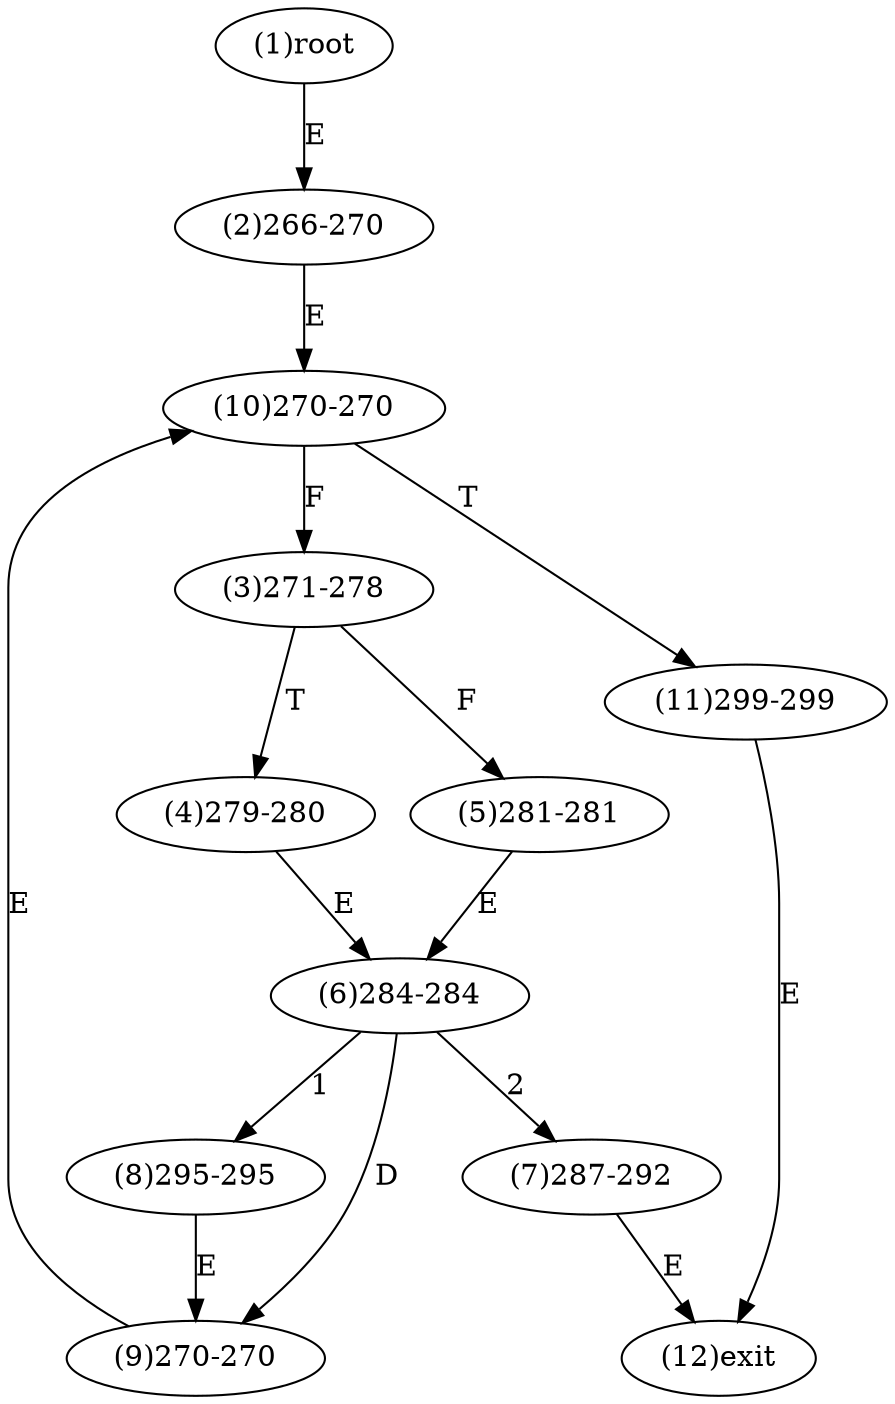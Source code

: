 digraph "" { 
1[ label="(1)root"];
2[ label="(2)266-270"];
3[ label="(3)271-278"];
4[ label="(4)279-280"];
5[ label="(5)281-281"];
6[ label="(6)284-284"];
7[ label="(7)287-292"];
8[ label="(8)295-295"];
9[ label="(9)270-270"];
10[ label="(10)270-270"];
11[ label="(11)299-299"];
12[ label="(12)exit"];
1->2[ label="E"];
2->10[ label="E"];
3->5[ label="F"];
3->4[ label="T"];
4->6[ label="E"];
5->6[ label="E"];
6->8[ label="1"];
6->7[ label="2"];
6->9[ label="D"];
7->12[ label="E"];
8->9[ label="E"];
9->10[ label="E"];
10->3[ label="F"];
10->11[ label="T"];
11->12[ label="E"];
}